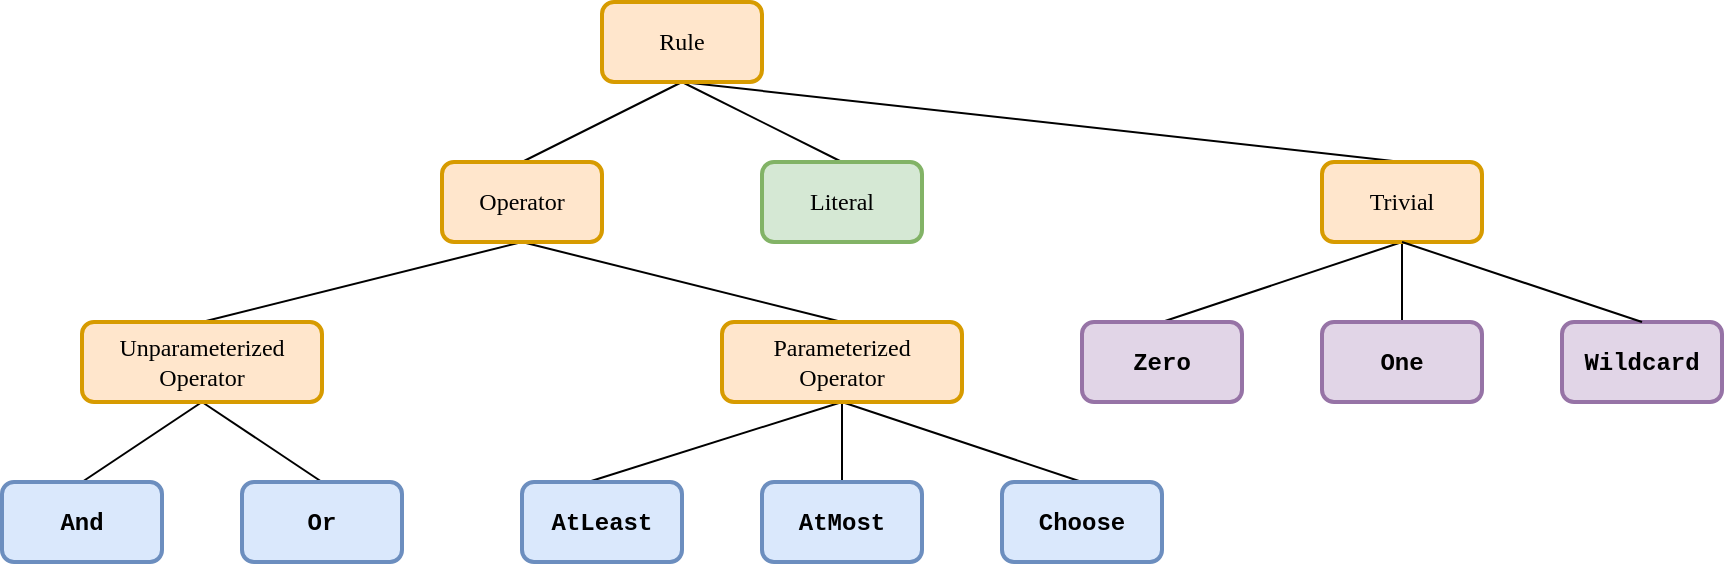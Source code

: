 <mxfile version="21.7.5" type="device">
  <diagram id="jcLhSL4Dd_NIyWnevJt4" name="Page-1">
    <mxGraphModel dx="2074" dy="1214" grid="1" gridSize="10" guides="1" tooltips="1" connect="1" arrows="1" fold="1" page="1" pageScale="1" pageWidth="1100" pageHeight="850" background="none" math="0" shadow="0">
      <root>
        <mxCell id="0" />
        <mxCell id="1" parent="0" />
        <mxCell id="VUoXj6B2NWqaqLqb1le4-18" value="" style="endArrow=none;html=1;strokeWidth=1;exitX=0.5;exitY=1;exitDx=0;exitDy=0;entryX=0.5;entryY=0;entryDx=0;entryDy=0;endFill=0;" parent="1" source="VUoXj6B2NWqaqLqb1le4-5" target="VUoXj6B2NWqaqLqb1le4-6" edge="1">
          <mxGeometry width="50" height="50" relative="1" as="geometry">
            <mxPoint x="60" y="550" as="sourcePoint" />
            <mxPoint x="110" y="500" as="targetPoint" />
            <Array as="points" />
          </mxGeometry>
        </mxCell>
        <mxCell id="VUoXj6B2NWqaqLqb1le4-19" value="" style="endArrow=none;html=1;strokeWidth=1;entryX=0.5;entryY=0;entryDx=0;entryDy=0;endFill=0;exitX=0.5;exitY=1;exitDx=0;exitDy=0;" parent="1" source="VUoXj6B2NWqaqLqb1le4-5" target="VUoXj6B2NWqaqLqb1le4-7" edge="1">
          <mxGeometry width="50" height="50" relative="1" as="geometry">
            <mxPoint x="160" y="400" as="sourcePoint" />
            <mxPoint x="110" y="450" as="targetPoint" />
            <Array as="points" />
          </mxGeometry>
        </mxCell>
        <mxCell id="VUoXj6B2NWqaqLqb1le4-20" value="" style="endArrow=none;html=1;strokeWidth=1;exitX=0.5;exitY=1;exitDx=0;exitDy=0;entryX=0.5;entryY=0;entryDx=0;entryDy=0;endFill=0;" parent="1" source="VUoXj6B2NWqaqLqb1le4-4" target="VUoXj6B2NWqaqLqb1le4-9" edge="1">
          <mxGeometry width="50" height="50" relative="1" as="geometry">
            <mxPoint x="500" y="400" as="sourcePoint" />
            <mxPoint x="440" y="440" as="targetPoint" />
          </mxGeometry>
        </mxCell>
        <mxCell id="VUoXj6B2NWqaqLqb1le4-21" value="" style="endArrow=none;html=1;strokeWidth=1;exitX=0.5;exitY=1;exitDx=0;exitDy=0;entryX=0.5;entryY=0;entryDx=0;entryDy=0;endFill=0;" parent="1" source="VUoXj6B2NWqaqLqb1le4-4" target="VUoXj6B2NWqaqLqb1le4-10" edge="1">
          <mxGeometry width="50" height="50" relative="1" as="geometry">
            <mxPoint x="510" y="410" as="sourcePoint" />
            <mxPoint x="510" y="450" as="targetPoint" />
            <Array as="points" />
          </mxGeometry>
        </mxCell>
        <mxCell id="VUoXj6B2NWqaqLqb1le4-22" value="" style="endArrow=none;html=1;strokeWidth=1;entryX=0.413;entryY=0;entryDx=0;entryDy=0;entryPerimeter=0;endFill=0;exitX=0.5;exitY=1;exitDx=0;exitDy=0;" parent="1" source="VUoXj6B2NWqaqLqb1le4-4" target="VUoXj6B2NWqaqLqb1le4-8" edge="1">
          <mxGeometry width="50" height="50" relative="1" as="geometry">
            <mxPoint x="500" y="400" as="sourcePoint" />
            <mxPoint x="590" y="560" as="targetPoint" />
            <Array as="points" />
          </mxGeometry>
        </mxCell>
        <mxCell id="VUoXj6B2NWqaqLqb1le4-14" value="" style="endArrow=none;html=1;exitX=0.5;exitY=1;exitDx=0;exitDy=0;strokeWidth=1;curved=1;endFill=0;entryX=0.5;entryY=0;entryDx=0;entryDy=0;" parent="1" source="VUoXj6B2NWqaqLqb1le4-3" target="VUoXj6B2NWqaqLqb1le4-5" edge="1">
          <mxGeometry width="50" height="50" relative="1" as="geometry">
            <mxPoint x="260" y="320" as="sourcePoint" />
            <mxPoint x="190" y="320" as="targetPoint" />
            <Array as="points" />
          </mxGeometry>
        </mxCell>
        <mxCell id="VUoXj6B2NWqaqLqb1le4-16" value="" style="endArrow=none;html=1;exitX=0.5;exitY=1;exitDx=0;exitDy=0;strokeWidth=1;curved=1;endFill=0;entryX=0.5;entryY=0;entryDx=0;entryDy=0;" parent="1" source="VUoXj6B2NWqaqLqb1le4-3" target="VUoXj6B2NWqaqLqb1le4-4" edge="1">
          <mxGeometry width="50" height="50" relative="1" as="geometry">
            <mxPoint x="620" y="320" as="sourcePoint" />
            <mxPoint x="480" y="360" as="targetPoint" />
            <Array as="points" />
          </mxGeometry>
        </mxCell>
        <mxCell id="VUoXj6B2NWqaqLqb1le4-11" value="" style="endArrow=none;html=1;exitX=0.5;exitY=1;exitDx=0;exitDy=0;entryX=0.5;entryY=0;entryDx=0;entryDy=0;strokeWidth=1;curved=1;startArrow=none;startFill=0;endFill=0;" parent="1" source="VUoXj6B2NWqaqLqb1le4-1" target="VUoXj6B2NWqaqLqb1le4-3" edge="1">
          <mxGeometry width="50" height="50" relative="1" as="geometry">
            <mxPoint x="130" y="190" as="sourcePoint" />
            <mxPoint x="180" y="140" as="targetPoint" />
            <Array as="points" />
          </mxGeometry>
        </mxCell>
        <mxCell id="VUoXj6B2NWqaqLqb1le4-17" value="" style="endArrow=none;html=1;entryX=0.5;entryY=0;entryDx=0;entryDy=0;strokeWidth=1;curved=1;endFill=0;" parent="1" target="VUoXj6B2NWqaqLqb1le4-2" edge="1">
          <mxGeometry width="50" height="50" relative="1" as="geometry">
            <mxPoint x="400" y="240" as="sourcePoint" />
            <mxPoint x="480" y="280" as="targetPoint" />
            <Array as="points" />
          </mxGeometry>
        </mxCell>
        <mxCell id="6Q93EArhnbqVAoBqe2Cm-1" value="" style="endArrow=none;html=1;strokeWidth=1;curved=1;endFill=0;exitX=0.5;exitY=1;exitDx=0;exitDy=0;entryX=0.5;entryY=0;entryDx=0;entryDy=0;" parent="1" source="VUoXj6B2NWqaqLqb1le4-1" target="6Q93EArhnbqVAoBqe2Cm-2" edge="1">
          <mxGeometry width="50" height="50" relative="1" as="geometry">
            <mxPoint x="500" y="240" as="sourcePoint" />
            <mxPoint x="640" y="280" as="targetPoint" />
            <Array as="points" />
          </mxGeometry>
        </mxCell>
        <mxCell id="6Q93EArhnbqVAoBqe2Cm-7" value="" style="endArrow=none;html=1;exitX=0.5;exitY=1;exitDx=0;exitDy=0;strokeWidth=1;curved=1;endFill=0;entryX=0.5;entryY=0;entryDx=0;entryDy=0;" parent="1" source="6Q93EArhnbqVAoBqe2Cm-2" target="6Q93EArhnbqVAoBqe2Cm-3" edge="1">
          <mxGeometry width="50" height="50" relative="1" as="geometry">
            <mxPoint x="510" y="300" as="sourcePoint" />
            <mxPoint x="650" y="340" as="targetPoint" />
            <Array as="points" />
          </mxGeometry>
        </mxCell>
        <mxCell id="6Q93EArhnbqVAoBqe2Cm-8" value="" style="endArrow=none;html=1;exitX=0.5;exitY=0;exitDx=0;exitDy=0;strokeWidth=1;curved=1;endFill=0;entryX=0.5;entryY=1;entryDx=0;entryDy=0;" parent="1" source="6Q93EArhnbqVAoBqe2Cm-4" target="6Q93EArhnbqVAoBqe2Cm-2" edge="1">
          <mxGeometry width="50" height="50" relative="1" as="geometry">
            <mxPoint x="700" y="330" as="sourcePoint" />
            <mxPoint x="650" y="370" as="targetPoint" />
            <Array as="points" />
          </mxGeometry>
        </mxCell>
        <mxCell id="VUoXj6B2NWqaqLqb1le4-1" value="&lt;font style=&quot;font-size: 12px&quot; face=&quot;Times New Roman&quot;&gt;Rule&lt;/font&gt;" style="rounded=1;whiteSpace=wrap;html=1;fillColor=#ffe6cc;strokeColor=#d79b00;strokeWidth=2;" parent="1" vertex="1">
          <mxGeometry x="360" y="200" width="80" height="40" as="geometry" />
        </mxCell>
        <mxCell id="VUoXj6B2NWqaqLqb1le4-2" value="&lt;div&gt;&lt;font face=&quot;Times New Roman&quot;&gt;Literal&lt;/font&gt;&lt;/div&gt;" style="rounded=1;whiteSpace=wrap;html=1;fillColor=#d5e8d4;strokeColor=#82b366;strokeWidth=2;perimeterSpacing=0;" parent="1" vertex="1">
          <mxGeometry x="440" y="280" width="80" height="40" as="geometry" />
        </mxCell>
        <mxCell id="VUoXj6B2NWqaqLqb1le4-3" value="&lt;font face=&quot;Times New Roman&quot;&gt;Operator&lt;/font&gt;" style="rounded=1;whiteSpace=wrap;html=1;fillColor=#ffe6cc;strokeColor=#d79b00;strokeWidth=2;" parent="1" vertex="1">
          <mxGeometry x="280" y="280" width="80" height="40" as="geometry" />
        </mxCell>
        <mxCell id="VUoXj6B2NWqaqLqb1le4-4" value="&lt;font face=&quot;Times New Roman&quot;&gt;Parameterized&lt;br&gt;Operator&lt;br&gt;&lt;/font&gt;" style="rounded=1;whiteSpace=wrap;html=1;fillColor=#ffe6cc;strokeColor=#d79b00;strokeWidth=2;" parent="1" vertex="1">
          <mxGeometry x="420" y="360" width="120" height="40" as="geometry" />
        </mxCell>
        <mxCell id="VUoXj6B2NWqaqLqb1le4-5" value="&lt;font face=&quot;Times New Roman&quot;&gt;Unparameterized&lt;br&gt;Operator&lt;br&gt;&lt;/font&gt;" style="rounded=1;whiteSpace=wrap;html=1;fillColor=#ffe6cc;strokeColor=#d79b00;strokeWidth=2;" parent="1" vertex="1">
          <mxGeometry x="100" y="360" width="120" height="40" as="geometry" />
        </mxCell>
        <mxCell id="VUoXj6B2NWqaqLqb1le4-6" value="&lt;font face=&quot;Courier New&quot;&gt;&lt;b&gt;And&lt;/b&gt;&lt;/font&gt;" style="rounded=1;whiteSpace=wrap;html=1;fillColor=#dae8fc;strokeColor=#6c8ebf;strokeWidth=2;" parent="1" vertex="1">
          <mxGeometry x="60" y="440" width="80" height="40" as="geometry" />
        </mxCell>
        <mxCell id="VUoXj6B2NWqaqLqb1le4-7" value="&lt;font style=&quot;&quot; face=&quot;Courier New&quot;&gt;&lt;b&gt;Or&lt;/b&gt;&lt;/font&gt;" style="rounded=1;whiteSpace=wrap;html=1;fillColor=#dae8fc;strokeColor=#6c8ebf;strokeWidth=2;" parent="1" vertex="1">
          <mxGeometry x="180" y="440" width="80" height="40" as="geometry" />
        </mxCell>
        <mxCell id="VUoXj6B2NWqaqLqb1le4-8" value="&lt;font style=&quot;&quot; face=&quot;Courier New&quot;&gt;&lt;b&gt;AtLeast&lt;/b&gt;&lt;/font&gt;" style="rounded=1;whiteSpace=wrap;html=1;fillColor=#dae8fc;strokeColor=#6c8ebf;strokeWidth=2;" parent="1" vertex="1">
          <mxGeometry x="320" y="440" width="80" height="40" as="geometry" />
        </mxCell>
        <mxCell id="VUoXj6B2NWqaqLqb1le4-9" value="&lt;font style=&quot;&quot; face=&quot;Courier New&quot;&gt;&lt;b&gt;AtMost&lt;/b&gt;&lt;/font&gt;" style="rounded=1;whiteSpace=wrap;html=1;fillColor=#dae8fc;strokeColor=#6c8ebf;strokeWidth=2;" parent="1" vertex="1">
          <mxGeometry x="440" y="440" width="80" height="40" as="geometry" />
        </mxCell>
        <mxCell id="VUoXj6B2NWqaqLqb1le4-10" value="&lt;b style=&quot;&quot;&gt;&lt;font face=&quot;Courier New&quot;&gt;Choose&lt;/font&gt;&lt;/b&gt;" style="rounded=1;whiteSpace=wrap;html=1;fillColor=#dae8fc;strokeColor=#6c8ebf;strokeWidth=2;" parent="1" vertex="1">
          <mxGeometry x="560" y="440" width="80" height="40" as="geometry" />
        </mxCell>
        <mxCell id="6Q93EArhnbqVAoBqe2Cm-2" value="&lt;div&gt;&lt;font face=&quot;Times New Roman&quot;&gt;Trivial&lt;/font&gt;&lt;/div&gt;" style="rounded=1;whiteSpace=wrap;html=1;fillColor=#ffe6cc;strokeColor=#d79b00;strokeWidth=2;perimeterSpacing=0;" parent="1" vertex="1">
          <mxGeometry x="720" y="280" width="80" height="40" as="geometry" />
        </mxCell>
        <mxCell id="6Q93EArhnbqVAoBqe2Cm-3" value="&lt;font style=&quot;&quot; face=&quot;Courier New&quot;&gt;&lt;b&gt;Zero&lt;/b&gt;&lt;/font&gt;" style="rounded=1;whiteSpace=wrap;html=1;fillColor=#e1d5e7;strokeColor=#9673a6;strokeWidth=2;" parent="1" vertex="1">
          <mxGeometry x="600" y="360" width="80" height="40" as="geometry" />
        </mxCell>
        <mxCell id="6Q93EArhnbqVAoBqe2Cm-4" value="&lt;b style=&quot;&quot;&gt;&lt;font face=&quot;Courier New&quot;&gt;One&lt;/font&gt;&lt;/b&gt;" style="rounded=1;whiteSpace=wrap;html=1;fillColor=#e1d5e7;strokeColor=#9673a6;strokeWidth=2;" parent="1" vertex="1">
          <mxGeometry x="720" y="360" width="80" height="40" as="geometry" />
        </mxCell>
        <mxCell id="DfQgmLsG2D3aaxPbwmFg-1" value="&lt;font face=&quot;Courier New&quot;&gt;&lt;b&gt;Wildcard&lt;/b&gt;&lt;/font&gt;" style="rounded=1;whiteSpace=wrap;html=1;fillColor=#e1d5e7;strokeColor=#9673a6;strokeWidth=2;" vertex="1" parent="1">
          <mxGeometry x="840" y="360" width="80" height="40" as="geometry" />
        </mxCell>
        <mxCell id="DfQgmLsG2D3aaxPbwmFg-2" value="" style="endArrow=none;html=1;exitX=0.5;exitY=0;exitDx=0;exitDy=0;strokeWidth=1;curved=1;endFill=0;entryX=0.5;entryY=1;entryDx=0;entryDy=0;" edge="1" parent="1" source="DfQgmLsG2D3aaxPbwmFg-1" target="6Q93EArhnbqVAoBqe2Cm-2">
          <mxGeometry width="50" height="50" relative="1" as="geometry">
            <mxPoint x="830" y="370" as="sourcePoint" />
            <mxPoint x="760" y="330" as="targetPoint" />
            <Array as="points" />
          </mxGeometry>
        </mxCell>
      </root>
    </mxGraphModel>
  </diagram>
</mxfile>

